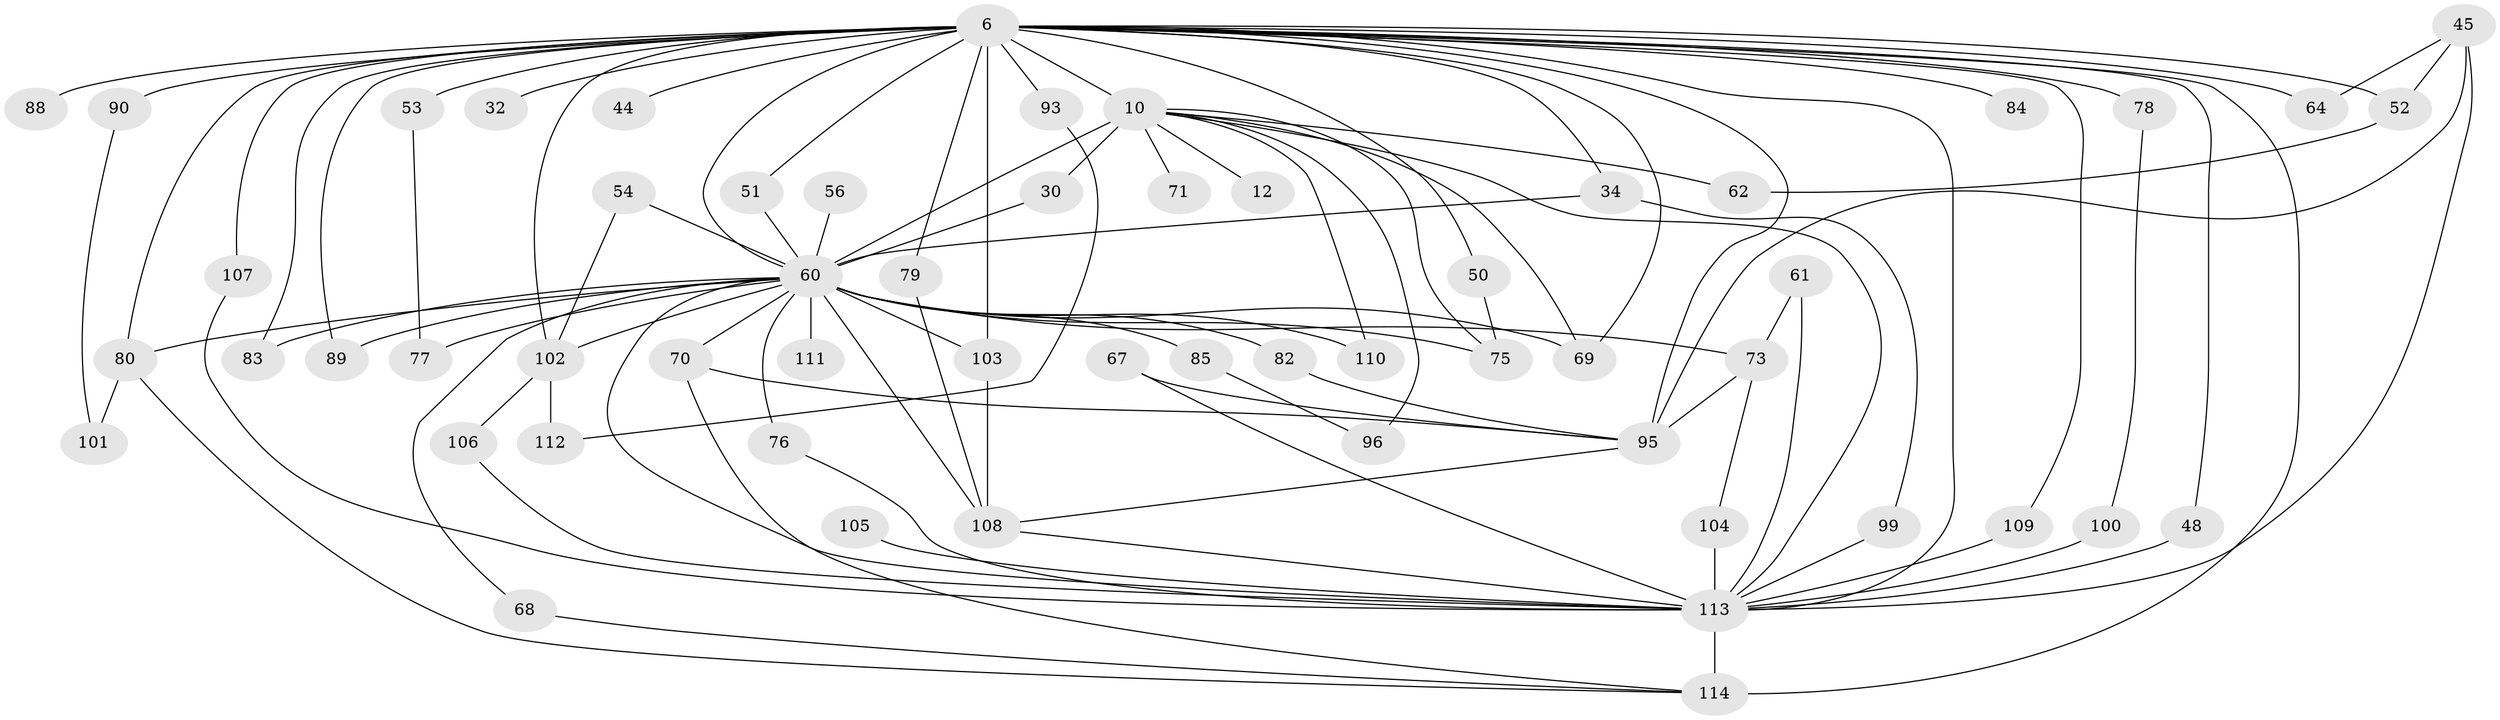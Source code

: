 // original degree distribution, {19: 0.017543859649122806, 24: 0.017543859649122806, 28: 0.008771929824561403, 14: 0.017543859649122806, 39: 0.008771929824561403, 22: 0.008771929824561403, 15: 0.008771929824561403, 4: 0.07017543859649122, 2: 0.5263157894736842, 5: 0.043859649122807015, 7: 0.02631578947368421, 6: 0.017543859649122806, 3: 0.22807017543859648}
// Generated by graph-tools (version 1.1) at 2025/45/03/09/25 04:45:37]
// undirected, 57 vertices, 102 edges
graph export_dot {
graph [start="1"]
  node [color=gray90,style=filled];
  6 [super="+2+5"];
  10 [super="+4"];
  12;
  30;
  32;
  34 [super="+15+29+11+26"];
  44;
  45 [super="+41"];
  48;
  50;
  51;
  52 [super="+14"];
  53;
  54;
  56;
  60 [super="+28+9+8"];
  61;
  62;
  64;
  67;
  68;
  69 [super="+58"];
  70 [super="+63"];
  71;
  73 [super="+27"];
  75 [super="+72+46"];
  76;
  77;
  78;
  79;
  80 [super="+37+22"];
  82;
  83;
  84;
  85;
  88;
  89;
  90;
  93;
  95 [super="+33+49+94"];
  96;
  99;
  100;
  101;
  102 [super="+59+55+47"];
  103 [super="+43+24"];
  104;
  105 [super="+40"];
  106;
  107;
  108 [super="+97+92+91"];
  109 [super="+86"];
  110;
  111;
  112;
  113 [super="+57+17"];
  114 [super="+98"];
  6 -- 10 [weight=6];
  6 -- 44 [weight=2];
  6 -- 53 [weight=2];
  6 -- 69 [weight=3];
  6 -- 79;
  6 -- 88 [weight=2];
  6 -- 64;
  6 -- 78 [weight=2];
  6 -- 83;
  6 -- 84 [weight=2];
  6 -- 90 [weight=2];
  6 -- 93 [weight=2];
  6 -- 34 [weight=3];
  6 -- 107;
  6 -- 50;
  6 -- 52 [weight=3];
  6 -- 89;
  6 -- 32;
  6 -- 102 [weight=6];
  6 -- 48;
  6 -- 113 [weight=5];
  6 -- 51;
  6 -- 60 [weight=13];
  6 -- 95 [weight=3];
  6 -- 80;
  6 -- 109;
  6 -- 114 [weight=4];
  6 -- 103 [weight=4];
  10 -- 12 [weight=2];
  10 -- 30;
  10 -- 71 [weight=2];
  10 -- 96;
  10 -- 110;
  10 -- 62;
  10 -- 69;
  10 -- 60 [weight=9];
  10 -- 113 [weight=2];
  10 -- 75;
  30 -- 60;
  34 -- 99;
  34 -- 60 [weight=3];
  45 -- 113;
  45 -- 64;
  45 -- 52;
  45 -- 95 [weight=2];
  48 -- 113;
  50 -- 75;
  51 -- 60;
  52 -- 62;
  53 -- 77;
  54 -- 60;
  54 -- 102;
  56 -- 60;
  60 -- 111 [weight=2];
  60 -- 73 [weight=3];
  60 -- 76;
  60 -- 77;
  60 -- 80 [weight=3];
  60 -- 82;
  60 -- 83;
  60 -- 85 [weight=2];
  60 -- 113 [weight=5];
  60 -- 70 [weight=2];
  60 -- 68;
  60 -- 69;
  60 -- 75 [weight=3];
  60 -- 89;
  60 -- 102 [weight=2];
  60 -- 108 [weight=5];
  60 -- 110;
  60 -- 103;
  61 -- 113;
  61 -- 73;
  67 -- 113;
  67 -- 95;
  68 -- 114;
  70 -- 114;
  70 -- 95;
  73 -- 104;
  73 -- 95;
  76 -- 113;
  78 -- 100;
  79 -- 108;
  80 -- 101;
  80 -- 114;
  82 -- 95;
  85 -- 96;
  90 -- 101;
  93 -- 112;
  95 -- 108;
  99 -- 113;
  100 -- 113;
  102 -- 112;
  102 -- 106;
  103 -- 108;
  104 -- 113;
  105 -- 113 [weight=3];
  106 -- 113;
  107 -- 113;
  108 -- 113 [weight=2];
  109 -- 113;
  113 -- 114 [weight=4];
}

